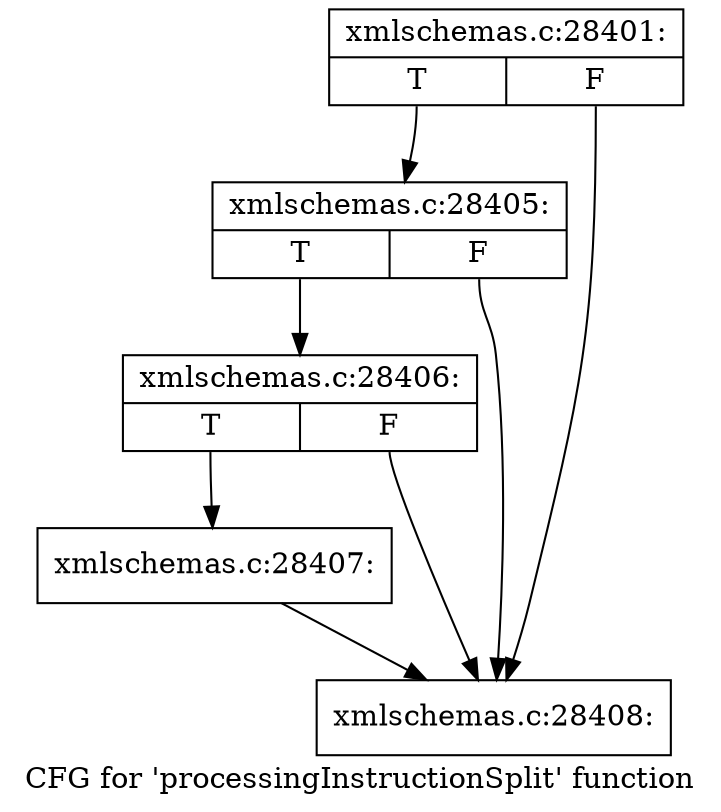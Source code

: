 digraph "CFG for 'processingInstructionSplit' function" {
	label="CFG for 'processingInstructionSplit' function";

	Node0x56c9a60 [shape=record,label="{xmlschemas.c:28401:|{<s0>T|<s1>F}}"];
	Node0x56c9a60:s0 -> Node0x56cc250;
	Node0x56c9a60:s1 -> Node0x56cc180;
	Node0x56cc250 [shape=record,label="{xmlschemas.c:28405:|{<s0>T|<s1>F}}"];
	Node0x56cc250:s0 -> Node0x56cc1d0;
	Node0x56cc250:s1 -> Node0x56cc180;
	Node0x56cc1d0 [shape=record,label="{xmlschemas.c:28406:|{<s0>T|<s1>F}}"];
	Node0x56cc1d0:s0 -> Node0x56cc130;
	Node0x56cc1d0:s1 -> Node0x56cc180;
	Node0x56cc130 [shape=record,label="{xmlschemas.c:28407:}"];
	Node0x56cc130 -> Node0x56cc180;
	Node0x56cc180 [shape=record,label="{xmlschemas.c:28408:}"];
}
